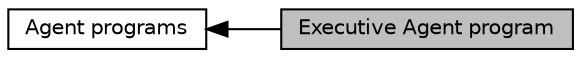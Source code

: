 digraph "Executive Agent program"
{
  edge [fontname="Helvetica",fontsize="10",labelfontname="Helvetica",labelfontsize="10"];
  node [fontname="Helvetica",fontsize="10",shape=record];
  rankdir=LR;
  Node0 [label="Executive Agent program",height=0.2,width=0.4,color="black", fillcolor="grey75", style="filled", fontcolor="black"];
  Node1 [label="Agent programs",height=0.2,width=0.4,color="black", fillcolor="white", style="filled",URL="$group__agents.html"];
  Node1->Node0 [shape=plaintext, dir="back", style="solid"];
}
